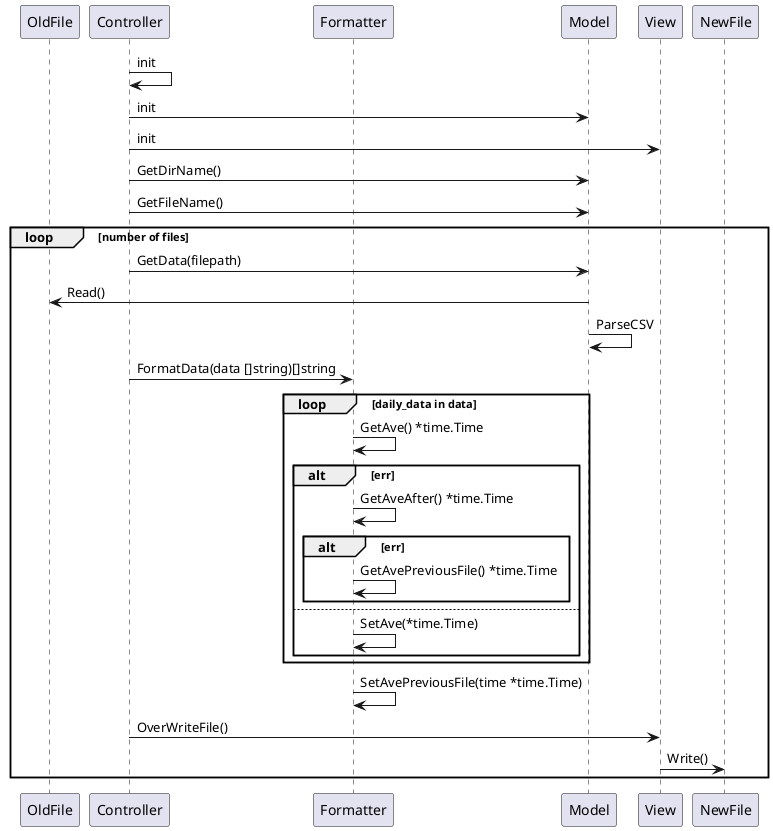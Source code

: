 @startuml
participant OldFile
participant Controller
participant Formatter
participant Model
participant View
participant NewFile

Controller -> Controller : init
Controller -> Model : init
Controller -> View : init

Controller -> Model : GetDirName()
Controller -> Model : GetFileName()
loop number of files
    Controller -> Model : GetData(filepath)
    Model -> OldFile : Read()
    Model -> Model : ParseCSV
    Controller -> Formatter : FormatData(data []string)[]string

    loop daily_data in data
        Formatter -> Formatter : GetAve() *time.Time
        alt err
            Formatter -> Formatter : GetAveAfter() *time.Time
            alt err
                Formatter -> Formatter : GetAvePreviousFile() *time.Time
            end
        else
            Formatter -> Formatter : SetAve(*time.Time)
        end
    end
    Formatter -> Formatter : SetAvePreviousFile(time *time.Time)
    Controller -> View : OverWriteFile()
    View -> NewFile : Write()
end


@enduml
